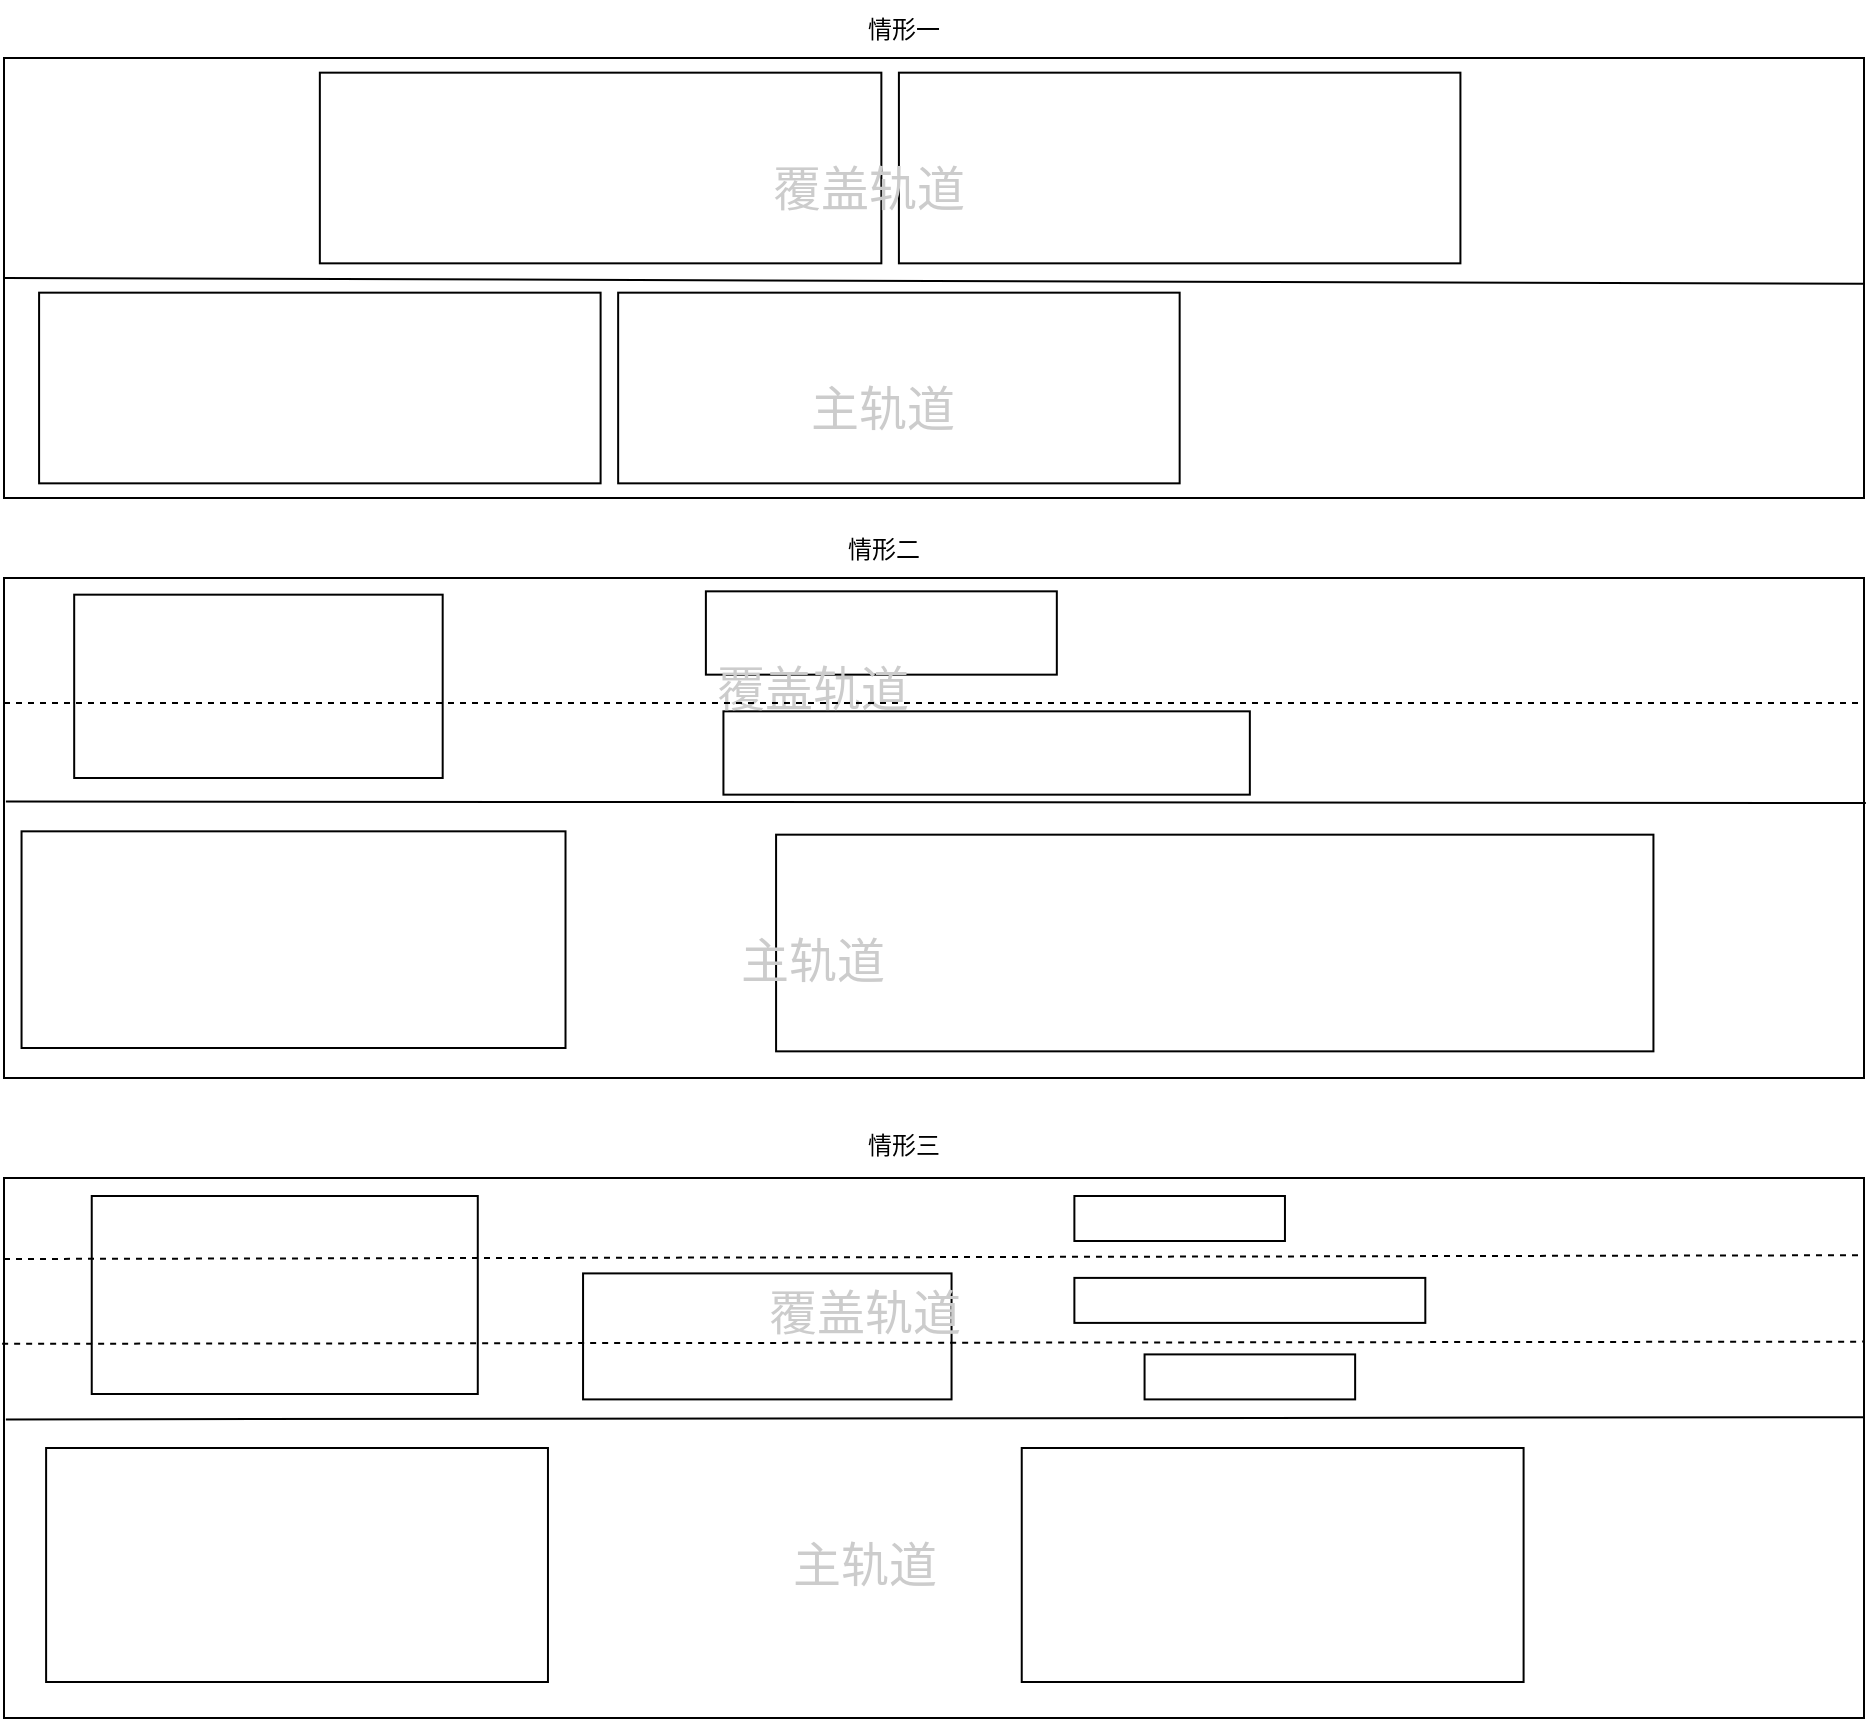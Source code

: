 <mxfile version="16.6.2" type="github" pages="2">
  <diagram id="piDafpqhtRUU5qUU-vj8" name="第 1 页">
    <mxGraphModel dx="1598" dy="1216" grid="1" gridSize="10" guides="1" tooltips="1" connect="1" arrows="1" fold="1" page="1" pageScale="1" pageWidth="827" pageHeight="1169" math="0" shadow="0">
      <root>
        <mxCell id="0" />
        <mxCell id="1" parent="0" />
        <mxCell id="QCGSpq1cBCFL9giMwPIF-8" value="情形二" style="text;html=1;strokeColor=none;fillColor=none;align=center;verticalAlign=middle;whiteSpace=wrap;rounded=0;" vertex="1" parent="1">
          <mxGeometry x="810" y="381" width="60" height="30" as="geometry" />
        </mxCell>
        <mxCell id="QCGSpq1cBCFL9giMwPIF-9" value="情形三" style="text;html=1;strokeColor=none;fillColor=none;align=center;verticalAlign=middle;whiteSpace=wrap;rounded=0;" vertex="1" parent="1">
          <mxGeometry x="820" y="679" width="60" height="30" as="geometry" />
        </mxCell>
        <mxCell id="QCGSpq1cBCFL9giMwPIF-24" value="情形一" style="text;html=1;strokeColor=none;fillColor=none;align=center;verticalAlign=middle;whiteSpace=wrap;rounded=0;" vertex="1" parent="1">
          <mxGeometry x="820" y="121" width="60" height="30" as="geometry" />
        </mxCell>
        <mxCell id="QCGSpq1cBCFL9giMwPIF-27" value="" style="group" vertex="1" connectable="0" parent="1">
          <mxGeometry x="400" y="410" width="930" height="250" as="geometry" />
        </mxCell>
        <mxCell id="QCGSpq1cBCFL9giMwPIF-2" value="" style="rounded=0;whiteSpace=wrap;html=1;" vertex="1" parent="QCGSpq1cBCFL9giMwPIF-27">
          <mxGeometry width="930" height="250" as="geometry" />
        </mxCell>
        <mxCell id="QCGSpq1cBCFL9giMwPIF-5" value="" style="rounded=0;whiteSpace=wrap;html=1;" vertex="1" parent="QCGSpq1cBCFL9giMwPIF-27">
          <mxGeometry x="35.094" y="8.333" width="184.245" height="91.667" as="geometry" />
        </mxCell>
        <mxCell id="QCGSpq1cBCFL9giMwPIF-6" value="" style="rounded=0;whiteSpace=wrap;html=1;" vertex="1" parent="QCGSpq1cBCFL9giMwPIF-27">
          <mxGeometry x="350.943" y="6.667" width="175.472" height="41.667" as="geometry" />
        </mxCell>
        <mxCell id="QCGSpq1cBCFL9giMwPIF-7" value="" style="rounded=0;whiteSpace=wrap;html=1;" vertex="1" parent="QCGSpq1cBCFL9giMwPIF-27">
          <mxGeometry x="359.717" y="66.667" width="263.208" height="41.667" as="geometry" />
        </mxCell>
        <mxCell id="QCGSpq1cBCFL9giMwPIF-11" value="" style="rounded=0;whiteSpace=wrap;html=1;" vertex="1" parent="QCGSpq1cBCFL9giMwPIF-27">
          <mxGeometry x="8.774" y="126.667" width="271.981" height="108.333" as="geometry" />
        </mxCell>
        <mxCell id="QCGSpq1cBCFL9giMwPIF-12" value="" style="rounded=0;whiteSpace=wrap;html=1;" vertex="1" parent="QCGSpq1cBCFL9giMwPIF-27">
          <mxGeometry x="386.038" y="128.333" width="438.679" height="108.333" as="geometry" />
        </mxCell>
        <mxCell id="QCGSpq1cBCFL9giMwPIF-13" value="主轨道" style="text;strokeColor=none;fillColor=none;html=1;fontSize=24;fontStyle=0;verticalAlign=middle;align=center;fontColor=#CCCCCC;" vertex="1" parent="QCGSpq1cBCFL9giMwPIF-27">
          <mxGeometry x="359.717" y="175" width="87.736" height="33.333" as="geometry" />
        </mxCell>
        <mxCell id="QCGSpq1cBCFL9giMwPIF-15" value="覆盖轨道" style="text;strokeColor=none;fillColor=none;html=1;fontSize=24;fontStyle=0;verticalAlign=middle;align=center;fontColor=#CCCCCC;" vertex="1" parent="QCGSpq1cBCFL9giMwPIF-27">
          <mxGeometry x="359.717" y="39.167" width="87.736" height="33.333" as="geometry" />
        </mxCell>
        <mxCell id="QCGSpq1cBCFL9giMwPIF-3" value="" style="endArrow=none;html=1;rounded=0;exitX=0.001;exitY=0.447;exitDx=0;exitDy=0;exitPerimeter=0;entryX=1.001;entryY=0.45;entryDx=0;entryDy=0;entryPerimeter=0;" edge="1" source="QCGSpq1cBCFL9giMwPIF-2" parent="QCGSpq1cBCFL9giMwPIF-27" target="QCGSpq1cBCFL9giMwPIF-2">
          <mxGeometry width="50" height="50" relative="1" as="geometry">
            <mxPoint x="807.17" y="691.667" as="sourcePoint" />
            <mxPoint x="1509.057" y="682.5" as="targetPoint" />
          </mxGeometry>
        </mxCell>
        <mxCell id="QCGSpq1cBCFL9giMwPIF-17" value="" style="endArrow=none;dashed=1;html=1;rounded=0;exitX=0;exitY=0.25;exitDx=0;exitDy=0;entryX=1;entryY=0.25;entryDx=0;entryDy=0;" edge="1" parent="QCGSpq1cBCFL9giMwPIF-27" source="QCGSpq1cBCFL9giMwPIF-2" target="QCGSpq1cBCFL9giMwPIF-2">
          <mxGeometry width="50" height="50" relative="1" as="geometry">
            <mxPoint x="1026.509" y="587.5" as="sourcePoint" />
            <mxPoint x="1070.377" y="545.833" as="targetPoint" />
          </mxGeometry>
        </mxCell>
        <mxCell id="QCGSpq1cBCFL9giMwPIF-28" value="" style="group" vertex="1" connectable="0" parent="1">
          <mxGeometry x="400" y="710" width="930" height="270" as="geometry" />
        </mxCell>
        <mxCell id="R_6pl2Yg3VMVrVAVZdPq-2" value="" style="rounded=0;whiteSpace=wrap;html=1;" parent="QCGSpq1cBCFL9giMwPIF-28" vertex="1">
          <mxGeometry width="930" height="270" as="geometry" />
        </mxCell>
        <mxCell id="R_6pl2Yg3VMVrVAVZdPq-11" value="" style="rounded=0;whiteSpace=wrap;html=1;" parent="QCGSpq1cBCFL9giMwPIF-28" vertex="1">
          <mxGeometry x="21.057" y="135" width="250.925" height="117" as="geometry" />
        </mxCell>
        <mxCell id="R_6pl2Yg3VMVrVAVZdPq-13" value="" style="rounded=0;whiteSpace=wrap;html=1;" parent="QCGSpq1cBCFL9giMwPIF-28" vertex="1">
          <mxGeometry x="508.868" y="135" width="250.925" height="117" as="geometry" />
        </mxCell>
        <mxCell id="R_6pl2Yg3VMVrVAVZdPq-14" value="" style="rounded=0;whiteSpace=wrap;html=1;" parent="QCGSpq1cBCFL9giMwPIF-28" vertex="1">
          <mxGeometry x="43.868" y="9.0" width="193.019" height="99.0" as="geometry" />
        </mxCell>
        <mxCell id="R_6pl2Yg3VMVrVAVZdPq-15" value="" style="rounded=0;whiteSpace=wrap;html=1;" parent="QCGSpq1cBCFL9giMwPIF-28" vertex="1">
          <mxGeometry x="289.528" y="47.7" width="184.245" height="63.0" as="geometry" />
        </mxCell>
        <mxCell id="R_6pl2Yg3VMVrVAVZdPq-19" value="" style="rounded=0;whiteSpace=wrap;html=1;" parent="QCGSpq1cBCFL9giMwPIF-28" vertex="1">
          <mxGeometry x="535.189" y="9.0" width="105.283" height="22.5" as="geometry" />
        </mxCell>
        <mxCell id="R_6pl2Yg3VMVrVAVZdPq-20" value="" style="rounded=0;whiteSpace=wrap;html=1;" parent="QCGSpq1cBCFL9giMwPIF-28" vertex="1">
          <mxGeometry x="535.189" y="49.95" width="175.472" height="22.5" as="geometry" />
        </mxCell>
        <mxCell id="R_6pl2Yg3VMVrVAVZdPq-21" value="" style="rounded=0;whiteSpace=wrap;html=1;" parent="QCGSpq1cBCFL9giMwPIF-28" vertex="1">
          <mxGeometry x="570.283" y="88.2" width="105.283" height="22.5" as="geometry" />
        </mxCell>
        <mxCell id="R_6pl2Yg3VMVrVAVZdPq-24" value="覆盖轨道" style="text;strokeColor=none;fillColor=none;html=1;fontSize=24;fontStyle=0;verticalAlign=middle;align=center;fontColor=#CCCCCC;" parent="QCGSpq1cBCFL9giMwPIF-28" vertex="1">
          <mxGeometry x="386.038" y="49.5" width="87.736" height="36.0" as="geometry" />
        </mxCell>
        <mxCell id="R_6pl2Yg3VMVrVAVZdPq-25" value="主轨道" style="text;strokeColor=none;fillColor=none;html=1;fontSize=24;fontStyle=0;verticalAlign=middle;align=center;fontColor=#CCCCCC;" parent="QCGSpq1cBCFL9giMwPIF-28" vertex="1">
          <mxGeometry x="386.038" y="175.5" width="87.736" height="36.0" as="geometry" />
        </mxCell>
        <mxCell id="UkJWMk0t9I_6u5ez8XNW-1" value="" style="endArrow=none;html=1;rounded=0;exitX=0.001;exitY=0.447;exitDx=0;exitDy=0;exitPerimeter=0;entryX=1;entryY=0.443;entryDx=0;entryDy=0;entryPerimeter=0;" edge="1" parent="QCGSpq1cBCFL9giMwPIF-28" source="R_6pl2Yg3VMVrVAVZdPq-2" target="R_6pl2Yg3VMVrVAVZdPq-2">
          <mxGeometry width="50" height="50" relative="1" as="geometry">
            <mxPoint x="465" y="445.5" as="sourcePoint" />
            <mxPoint x="1166.887" y="435.6" as="targetPoint" />
          </mxGeometry>
        </mxCell>
        <mxCell id="UkJWMk0t9I_6u5ez8XNW-2" value="" style="endArrow=none;dashed=1;html=1;rounded=0;exitX=0;exitY=0.15;exitDx=0;exitDy=0;exitPerimeter=0;entryX=1;entryY=0.143;entryDx=0;entryDy=0;entryPerimeter=0;" edge="1" parent="QCGSpq1cBCFL9giMwPIF-28" source="R_6pl2Yg3VMVrVAVZdPq-2" target="R_6pl2Yg3VMVrVAVZdPq-2">
          <mxGeometry width="50" height="50" relative="1" as="geometry">
            <mxPoint x="684.34" y="603.0" as="sourcePoint" />
            <mxPoint x="728.208" y="558" as="targetPoint" />
          </mxGeometry>
        </mxCell>
        <mxCell id="UkJWMk0t9I_6u5ez8XNW-3" value="" style="endArrow=none;dashed=1;html=1;rounded=0;entryX=1;entryY=0.303;entryDx=0;entryDy=0;entryPerimeter=0;exitX=-0.001;exitY=0.307;exitDx=0;exitDy=0;exitPerimeter=0;" edge="1" parent="QCGSpq1cBCFL9giMwPIF-28" source="R_6pl2Yg3VMVrVAVZdPq-2" target="R_6pl2Yg3VMVrVAVZdPq-2">
          <mxGeometry width="50" height="50" relative="1" as="geometry">
            <mxPoint x="114.057" y="432" as="sourcePoint" />
            <mxPoint x="157.925" y="387" as="targetPoint" />
          </mxGeometry>
        </mxCell>
        <mxCell id="hlWjCBcUQzEb_LMS3DoF-1" value="" style="group" vertex="1" connectable="0" parent="1">
          <mxGeometry x="400" y="150" width="930" height="220" as="geometry" />
        </mxCell>
        <mxCell id="QCGSpq1cBCFL9giMwPIF-18" value="" style="rounded=0;whiteSpace=wrap;html=1;" vertex="1" parent="hlWjCBcUQzEb_LMS3DoF-1">
          <mxGeometry width="930" height="220" as="geometry" />
        </mxCell>
        <mxCell id="QCGSpq1cBCFL9giMwPIF-19" value="" style="endArrow=none;html=1;rounded=0;exitX=0;exitY=0.5;exitDx=0;exitDy=0;" edge="1" source="QCGSpq1cBCFL9giMwPIF-18" parent="hlWjCBcUQzEb_LMS3DoF-1">
          <mxGeometry width="50" height="50" relative="1" as="geometry">
            <mxPoint x="228.113" y="121" as="sourcePoint" />
            <mxPoint x="930" y="112.933" as="targetPoint" />
          </mxGeometry>
        </mxCell>
        <mxCell id="QCGSpq1cBCFL9giMwPIF-20" value="" style="rounded=0;whiteSpace=wrap;html=1;" vertex="1" parent="hlWjCBcUQzEb_LMS3DoF-1">
          <mxGeometry x="17.547" y="117.333" width="280.755" height="95.333" as="geometry" />
        </mxCell>
        <mxCell id="QCGSpq1cBCFL9giMwPIF-21" value="" style="rounded=0;whiteSpace=wrap;html=1;" vertex="1" parent="hlWjCBcUQzEb_LMS3DoF-1">
          <mxGeometry x="307.075" y="117.333" width="280.755" height="95.333" as="geometry" />
        </mxCell>
        <mxCell id="QCGSpq1cBCFL9giMwPIF-22" value="" style="rounded=0;whiteSpace=wrap;html=1;" vertex="1" parent="hlWjCBcUQzEb_LMS3DoF-1">
          <mxGeometry x="157.925" y="7.333" width="280.755" height="95.333" as="geometry" />
        </mxCell>
        <mxCell id="QCGSpq1cBCFL9giMwPIF-23" value="" style="rounded=0;whiteSpace=wrap;html=1;" vertex="1" parent="hlWjCBcUQzEb_LMS3DoF-1">
          <mxGeometry x="447.453" y="7.333" width="280.755" height="95.333" as="geometry" />
        </mxCell>
        <mxCell id="QCGSpq1cBCFL9giMwPIF-25" value="覆盖轨道" style="text;strokeColor=none;fillColor=none;html=1;fontSize=24;fontStyle=0;verticalAlign=middle;align=center;fontColor=#CCCCCC;" vertex="1" parent="hlWjCBcUQzEb_LMS3DoF-1">
          <mxGeometry x="387.792" y="51.333" width="87.736" height="29.333" as="geometry" />
        </mxCell>
        <mxCell id="QCGSpq1cBCFL9giMwPIF-26" value="主轨道" style="text;strokeColor=none;fillColor=none;html=1;fontSize=24;fontStyle=0;verticalAlign=middle;align=center;fontColor=#CCCCCC;" vertex="1" parent="hlWjCBcUQzEb_LMS3DoF-1">
          <mxGeometry x="394.811" y="161.333" width="87.736" height="29.333" as="geometry" />
        </mxCell>
      </root>
    </mxGraphModel>
  </diagram>
  <diagram id="DYRDgOUpT20QgEPOvxxA" name="第 2 页">
    <mxGraphModel dx="1598" dy="1216" grid="1" gridSize="10" guides="1" tooltips="1" connect="1" arrows="1" fold="1" page="1" pageScale="1" pageWidth="850" pageHeight="1100" math="0" shadow="0">
      <root>
        <mxCell id="zi0aeQebYsLUy0vvX7ST-0" />
        <mxCell id="zi0aeQebYsLUy0vvX7ST-1" parent="zi0aeQebYsLUy0vvX7ST-0" />
        <mxCell id="zi0aeQebYsLUy0vvX7ST-2" value="情形一" style="ellipse;whiteSpace=wrap;html=1;fillColor=#008a00;fontColor=#ffffff;strokeColor=#005700;" vertex="1" parent="zi0aeQebYsLUy0vvX7ST-1">
          <mxGeometry x="80" y="380" width="180" height="100" as="geometry" />
        </mxCell>
        <mxCell id="zi0aeQebYsLUy0vvX7ST-3" value="情形三" style="ellipse;whiteSpace=wrap;html=1;fillColor=#008a00;fontColor=#ffffff;strokeColor=#005700;" vertex="1" parent="zi0aeQebYsLUy0vvX7ST-1">
          <mxGeometry x="330" y="210" width="180" height="80" as="geometry" />
        </mxCell>
        <mxCell id="zi0aeQebYsLUy0vvX7ST-5" value="" style="endArrow=classic;html=1;rounded=0;sketch=0;entryX=0.263;entryY=1;entryDx=0;entryDy=0;exitX=1;exitY=0;exitDx=0;exitDy=0;entryPerimeter=0;" edge="1" parent="zi0aeQebYsLUy0vvX7ST-1" source="zi0aeQebYsLUy0vvX7ST-2" target="zi0aeQebYsLUy0vvX7ST-3">
          <mxGeometry width="50" height="50" relative="1" as="geometry">
            <mxPoint x="340" y="570" as="sourcePoint" />
            <mxPoint x="390" y="520" as="targetPoint" />
          </mxGeometry>
        </mxCell>
        <mxCell id="zi0aeQebYsLUy0vvX7ST-12" value="加轨道" style="edgeLabel;html=1;align=center;verticalAlign=middle;resizable=0;points=[];" vertex="1" connectable="0" parent="zi0aeQebYsLUy0vvX7ST-5">
          <mxGeometry x="-0.034" y="2" relative="1" as="geometry">
            <mxPoint as="offset" />
          </mxGeometry>
        </mxCell>
        <mxCell id="zi0aeQebYsLUy0vvX7ST-7" value="情形二" style="ellipse;whiteSpace=wrap;html=1;fillColor=#008a00;fontColor=#ffffff;strokeColor=#005700;" vertex="1" parent="zi0aeQebYsLUy0vvX7ST-1">
          <mxGeometry x="570" y="385" width="190" height="90" as="geometry" />
        </mxCell>
        <mxCell id="zi0aeQebYsLUy0vvX7ST-8" value="" style="endArrow=classic;html=1;rounded=0;sketch=0;exitX=0.767;exitY=0.086;exitDx=0;exitDy=0;entryX=0.937;entryY=0.733;entryDx=0;entryDy=0;entryPerimeter=0;exitPerimeter=0;" edge="1" parent="zi0aeQebYsLUy0vvX7ST-1" source="zi0aeQebYsLUy0vvX7ST-7" target="zi0aeQebYsLUy0vvX7ST-3">
          <mxGeometry width="50" height="50" relative="1" as="geometry">
            <mxPoint x="220" y="540" as="sourcePoint" />
            <mxPoint x="562" y="370" as="targetPoint" />
          </mxGeometry>
        </mxCell>
        <mxCell id="zi0aeQebYsLUy0vvX7ST-13" value="加轨道" style="edgeLabel;html=1;align=center;verticalAlign=middle;resizable=0;points=[];" vertex="1" connectable="0" parent="zi0aeQebYsLUy0vvX7ST-8">
          <mxGeometry x="0.097" y="1" relative="1" as="geometry">
            <mxPoint as="offset" />
          </mxGeometry>
        </mxCell>
        <mxCell id="zi0aeQebYsLUy0vvX7ST-9" value="" style="endArrow=classic;html=1;rounded=0;sketch=0;exitX=0.711;exitY=0.975;exitDx=0;exitDy=0;exitPerimeter=0;entryX=0.343;entryY=0.036;entryDx=0;entryDy=0;entryPerimeter=0;" edge="1" parent="zi0aeQebYsLUy0vvX7ST-1" source="zi0aeQebYsLUy0vvX7ST-3" target="zi0aeQebYsLUy0vvX7ST-7">
          <mxGeometry width="50" height="50" relative="1" as="geometry">
            <mxPoint x="509.9" y="410" as="sourcePoint" />
            <mxPoint x="240.002" y="610.247" as="targetPoint" />
          </mxGeometry>
        </mxCell>
        <mxCell id="zi0aeQebYsLUy0vvX7ST-14" value="减轨道" style="edgeLabel;html=1;align=center;verticalAlign=middle;resizable=0;points=[];" vertex="1" connectable="0" parent="zi0aeQebYsLUy0vvX7ST-9">
          <mxGeometry x="-0.031" y="1" relative="1" as="geometry">
            <mxPoint as="offset" />
          </mxGeometry>
        </mxCell>
        <mxCell id="zi0aeQebYsLUy0vvX7ST-10" value="压低块高度" style="endArrow=classic;html=1;rounded=0;sketch=0;entryX=0;entryY=0.5;entryDx=0;entryDy=0;exitX=1;exitY=0.5;exitDx=0;exitDy=0;" edge="1" parent="zi0aeQebYsLUy0vvX7ST-1" source="zi0aeQebYsLUy0vvX7ST-2" target="zi0aeQebYsLUy0vvX7ST-7">
          <mxGeometry width="50" height="50" relative="1" as="geometry">
            <mxPoint x="250" y="695.72" as="sourcePoint" />
            <mxPoint x="447.574" y="404.004" as="targetPoint" />
          </mxGeometry>
        </mxCell>
        <mxCell id="zi0aeQebYsLUy0vvX7ST-11" value="" style="endArrow=classic;html=1;rounded=0;sketch=0;exitX=0;exitY=1;exitDx=0;exitDy=0;entryX=1;entryY=1;entryDx=0;entryDy=0;" edge="1" parent="zi0aeQebYsLUy0vvX7ST-1" source="zi0aeQebYsLUy0vvX7ST-7" target="zi0aeQebYsLUy0vvX7ST-2">
          <mxGeometry width="50" height="50" relative="1" as="geometry">
            <mxPoint x="439.996" y="783.436" as="sourcePoint" />
            <mxPoint x="259.996" y="510.004" as="targetPoint" />
          </mxGeometry>
        </mxCell>
        <mxCell id="zi0aeQebYsLUy0vvX7ST-15" value="减轨道" style="edgeLabel;html=1;align=center;verticalAlign=middle;resizable=0;points=[];" vertex="1" connectable="0" parent="zi0aeQebYsLUy0vvX7ST-11">
          <mxGeometry x="0.008" y="-4" relative="1" as="geometry">
            <mxPoint as="offset" />
          </mxGeometry>
        </mxCell>
      </root>
    </mxGraphModel>
  </diagram>
</mxfile>
